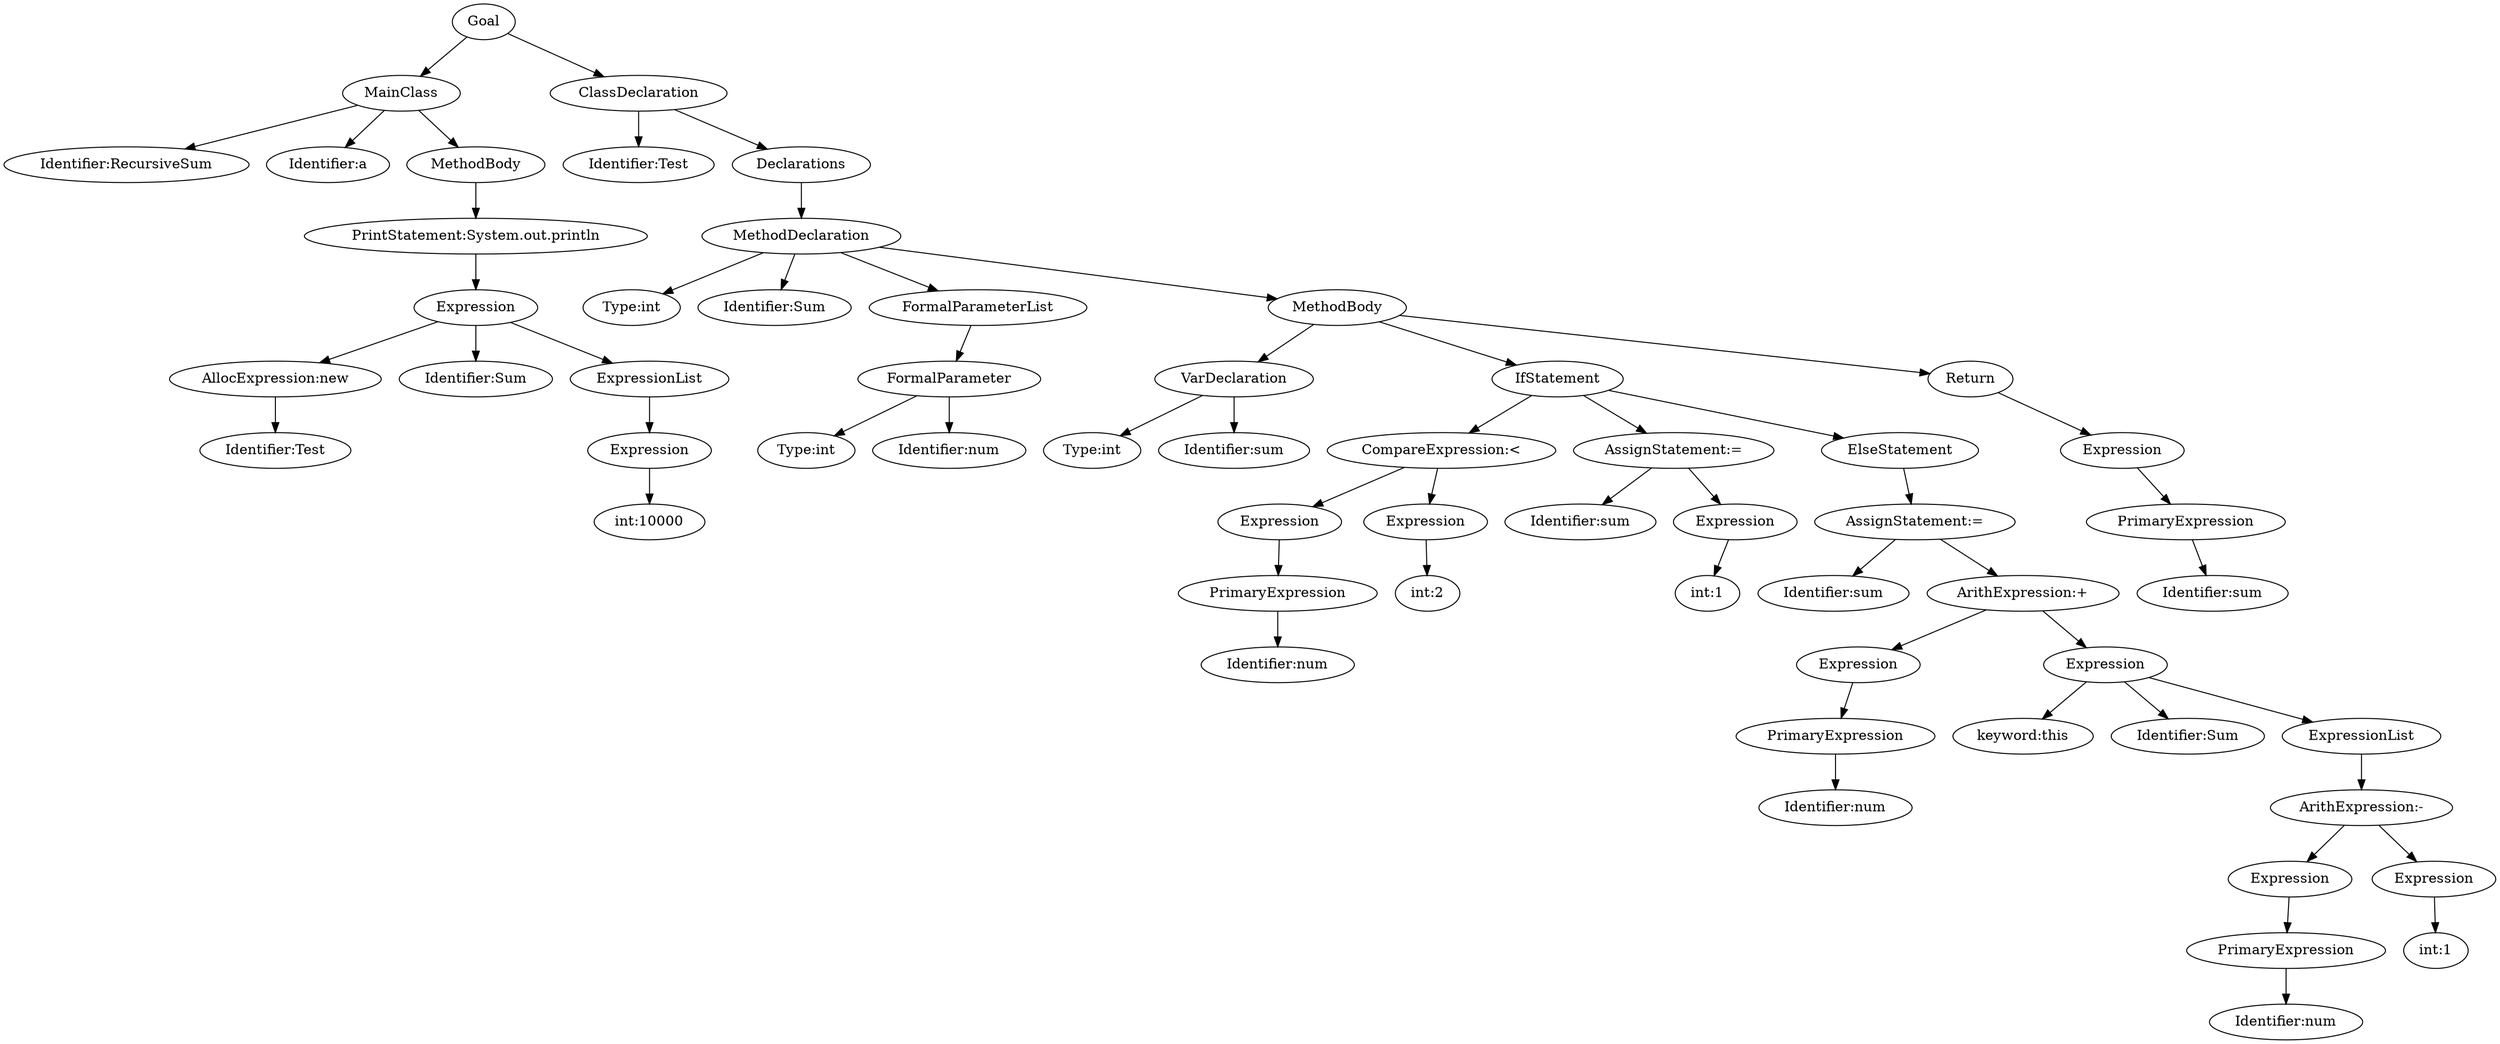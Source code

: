 digraph {
n0 [label="Goal"];
n1 [label="MainClass"];
n2 [label="Identifier:RecursiveSum"];
n1 -> n2;
n3 [label="Identifier:a"];
n1 -> n3;
n4 [label="MethodBody"];
n5 [label="PrintStatement:System.out.println"];
n6 [label="Expression"];
n7 [label="AllocExpression:new"];
n8 [label="Identifier:Test"];
n7 -> n8;
n6 -> n7;
n9 [label="Identifier:Sum"];
n6 -> n9;
n10 [label="ExpressionList"];
n11 [label="Expression"];
n12 [label="int:10000"];
n11 -> n12;
n10 -> n11;
n6 -> n10;
n5 -> n6;
n4 -> n5;
n1 -> n4;
n0 -> n1;
n13 [label="ClassDeclaration"];
n14 [label="Identifier:Test"];
n13 -> n14;
n15 [label="Declarations"];
n16 [label="MethodDeclaration"];
n17 [label="Type:int"];
n16 -> n17;
n18 [label="Identifier:Sum"];
n16 -> n18;
n19 [label="FormalParameterList"];
n20 [label="FormalParameter"];
n21 [label="Type:int"];
n20 -> n21;
n22 [label="Identifier:num"];
n20 -> n22;
n19 -> n20;
n16 -> n19;
n23 [label="MethodBody"];
n24 [label="VarDeclaration"];
n25 [label="Type:int"];
n24 -> n25;
n26 [label="Identifier:sum"];
n24 -> n26;
n23 -> n24;
n27 [label="IfStatement"];
n28 [label="CompareExpression:<"];
n29 [label="Expression"];
n30 [label="PrimaryExpression"];
n31 [label="Identifier:num"];
n30 -> n31;
n29 -> n30;
n28 -> n29;
n32 [label="Expression"];
n33 [label="int:2"];
n32 -> n33;
n28 -> n32;
n27 -> n28;
n34 [label="AssignStatement:="];
n35 [label="Identifier:sum"];
n34 -> n35;
n36 [label="Expression"];
n37 [label="int:1"];
n36 -> n37;
n34 -> n36;
n27 -> n34;
n38 [label="ElseStatement"];
n39 [label="AssignStatement:="];
n40 [label="Identifier:sum"];
n39 -> n40;
n41 [label="ArithExpression:+"];
n42 [label="Expression"];
n43 [label="PrimaryExpression"];
n44 [label="Identifier:num"];
n43 -> n44;
n42 -> n43;
n41 -> n42;
n45 [label="Expression"];
n46 [label="keyword:this"];
n45 -> n46;
n47 [label="Identifier:Sum"];
n45 -> n47;
n48 [label="ExpressionList"];
n49 [label="ArithExpression:-"];
n50 [label="Expression"];
n51 [label="PrimaryExpression"];
n52 [label="Identifier:num"];
n51 -> n52;
n50 -> n51;
n49 -> n50;
n53 [label="Expression"];
n54 [label="int:1"];
n53 -> n54;
n49 -> n53;
n48 -> n49;
n45 -> n48;
n41 -> n45;
n39 -> n41;
n38 -> n39;
n27 -> n38;
n23 -> n27;
n55 [label="Return"];
n56 [label="Expression"];
n57 [label="PrimaryExpression"];
n58 [label="Identifier:sum"];
n57 -> n58;
n56 -> n57;
n55 -> n56;
n23 -> n55;
n16 -> n23;
n15 -> n16;
n13 -> n15;
n0 -> n13;
}
